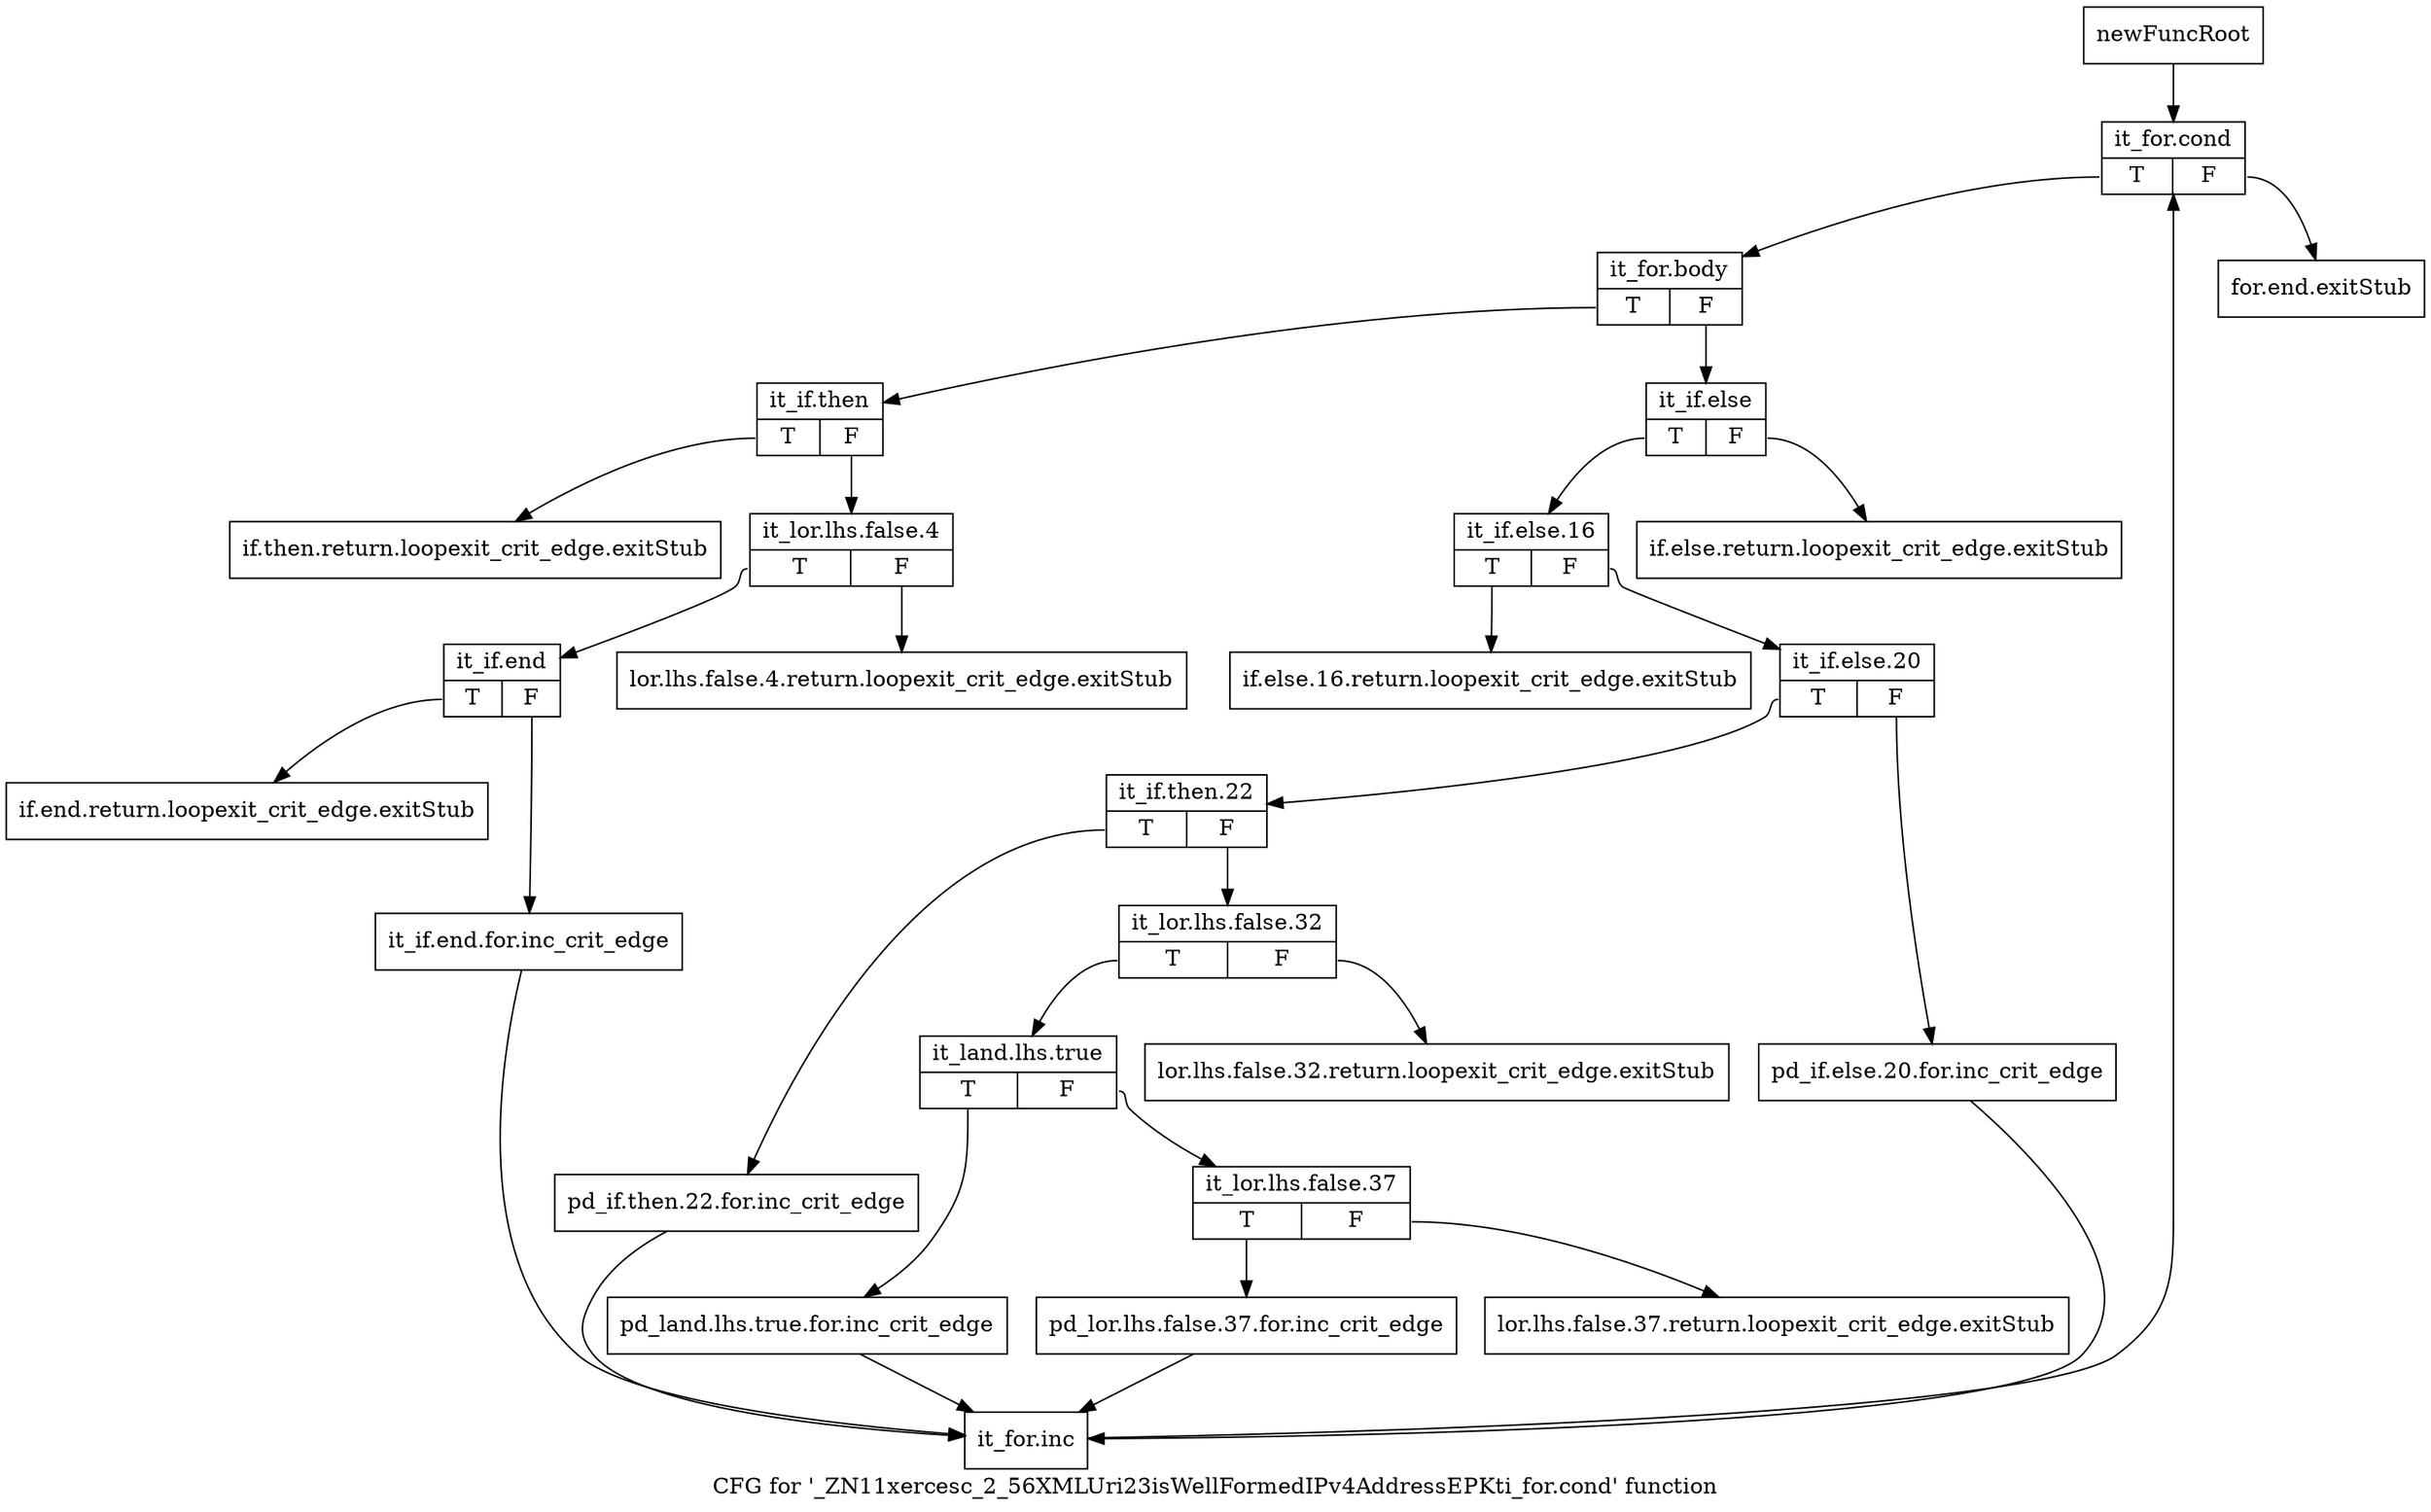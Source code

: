 digraph "CFG for '_ZN11xercesc_2_56XMLUri23isWellFormedIPv4AddressEPKti_for.cond' function" {
	label="CFG for '_ZN11xercesc_2_56XMLUri23isWellFormedIPv4AddressEPKti_for.cond' function";

	Node0x9bbc690 [shape=record,label="{newFuncRoot}"];
	Node0x9bbc690 -> Node0x9bbc960;
	Node0x9bbc6e0 [shape=record,label="{for.end.exitStub}"];
	Node0x9bbc730 [shape=record,label="{if.else.return.loopexit_crit_edge.exitStub}"];
	Node0x9bbc780 [shape=record,label="{if.else.16.return.loopexit_crit_edge.exitStub}"];
	Node0x9bbc7d0 [shape=record,label="{lor.lhs.false.32.return.loopexit_crit_edge.exitStub}"];
	Node0x9bbc820 [shape=record,label="{lor.lhs.false.37.return.loopexit_crit_edge.exitStub}"];
	Node0x9bbc870 [shape=record,label="{if.then.return.loopexit_crit_edge.exitStub}"];
	Node0x9bbc8c0 [shape=record,label="{lor.lhs.false.4.return.loopexit_crit_edge.exitStub}"];
	Node0x9bbc910 [shape=record,label="{if.end.return.loopexit_crit_edge.exitStub}"];
	Node0x9bbc960 [shape=record,label="{it_for.cond|{<s0>T|<s1>F}}"];
	Node0x9bbc960:s0 -> Node0x9bbc9b0;
	Node0x9bbc960:s1 -> Node0x9bbc6e0;
	Node0x9bbc9b0 [shape=record,label="{it_for.body|{<s0>T|<s1>F}}"];
	Node0x9bbc9b0:s0 -> Node0x9bbcd70;
	Node0x9bbc9b0:s1 -> Node0x9bbca00;
	Node0x9bbca00 [shape=record,label="{it_if.else|{<s0>T|<s1>F}}"];
	Node0x9bbca00:s0 -> Node0x9bbca50;
	Node0x9bbca00:s1 -> Node0x9bbc730;
	Node0x9bbca50 [shape=record,label="{it_if.else.16|{<s0>T|<s1>F}}"];
	Node0x9bbca50:s0 -> Node0x9bbc780;
	Node0x9bbca50:s1 -> Node0x9bbcaa0;
	Node0x9bbcaa0 [shape=record,label="{it_if.else.20|{<s0>T|<s1>F}}"];
	Node0x9bbcaa0:s0 -> Node0x9bbcb40;
	Node0x9bbcaa0:s1 -> Node0x9bbcaf0;
	Node0x9bbcaf0 [shape=record,label="{pd_if.else.20.for.inc_crit_edge}"];
	Node0x9bbcaf0 -> Node0x9bbceb0;
	Node0x9bbcb40 [shape=record,label="{it_if.then.22|{<s0>T|<s1>F}}"];
	Node0x9bbcb40:s0 -> Node0x9bbcd20;
	Node0x9bbcb40:s1 -> Node0x9bbcb90;
	Node0x9bbcb90 [shape=record,label="{it_lor.lhs.false.32|{<s0>T|<s1>F}}"];
	Node0x9bbcb90:s0 -> Node0x9bbcbe0;
	Node0x9bbcb90:s1 -> Node0x9bbc7d0;
	Node0x9bbcbe0 [shape=record,label="{it_land.lhs.true|{<s0>T|<s1>F}}"];
	Node0x9bbcbe0:s0 -> Node0x9bbccd0;
	Node0x9bbcbe0:s1 -> Node0x9bbcc30;
	Node0x9bbcc30 [shape=record,label="{it_lor.lhs.false.37|{<s0>T|<s1>F}}"];
	Node0x9bbcc30:s0 -> Node0x9bbcc80;
	Node0x9bbcc30:s1 -> Node0x9bbc820;
	Node0x9bbcc80 [shape=record,label="{pd_lor.lhs.false.37.for.inc_crit_edge}"];
	Node0x9bbcc80 -> Node0x9bbceb0;
	Node0x9bbccd0 [shape=record,label="{pd_land.lhs.true.for.inc_crit_edge}"];
	Node0x9bbccd0 -> Node0x9bbceb0;
	Node0x9bbcd20 [shape=record,label="{pd_if.then.22.for.inc_crit_edge}"];
	Node0x9bbcd20 -> Node0x9bbceb0;
	Node0x9bbcd70 [shape=record,label="{it_if.then|{<s0>T|<s1>F}}"];
	Node0x9bbcd70:s0 -> Node0x9bbc870;
	Node0x9bbcd70:s1 -> Node0x9bbcdc0;
	Node0x9bbcdc0 [shape=record,label="{it_lor.lhs.false.4|{<s0>T|<s1>F}}"];
	Node0x9bbcdc0:s0 -> Node0x9bbce10;
	Node0x9bbcdc0:s1 -> Node0x9bbc8c0;
	Node0x9bbce10 [shape=record,label="{it_if.end|{<s0>T|<s1>F}}"];
	Node0x9bbce10:s0 -> Node0x9bbc910;
	Node0x9bbce10:s1 -> Node0x9bbce60;
	Node0x9bbce60 [shape=record,label="{it_if.end.for.inc_crit_edge}"];
	Node0x9bbce60 -> Node0x9bbceb0;
	Node0x9bbceb0 [shape=record,label="{it_for.inc}"];
	Node0x9bbceb0 -> Node0x9bbc960;
}
